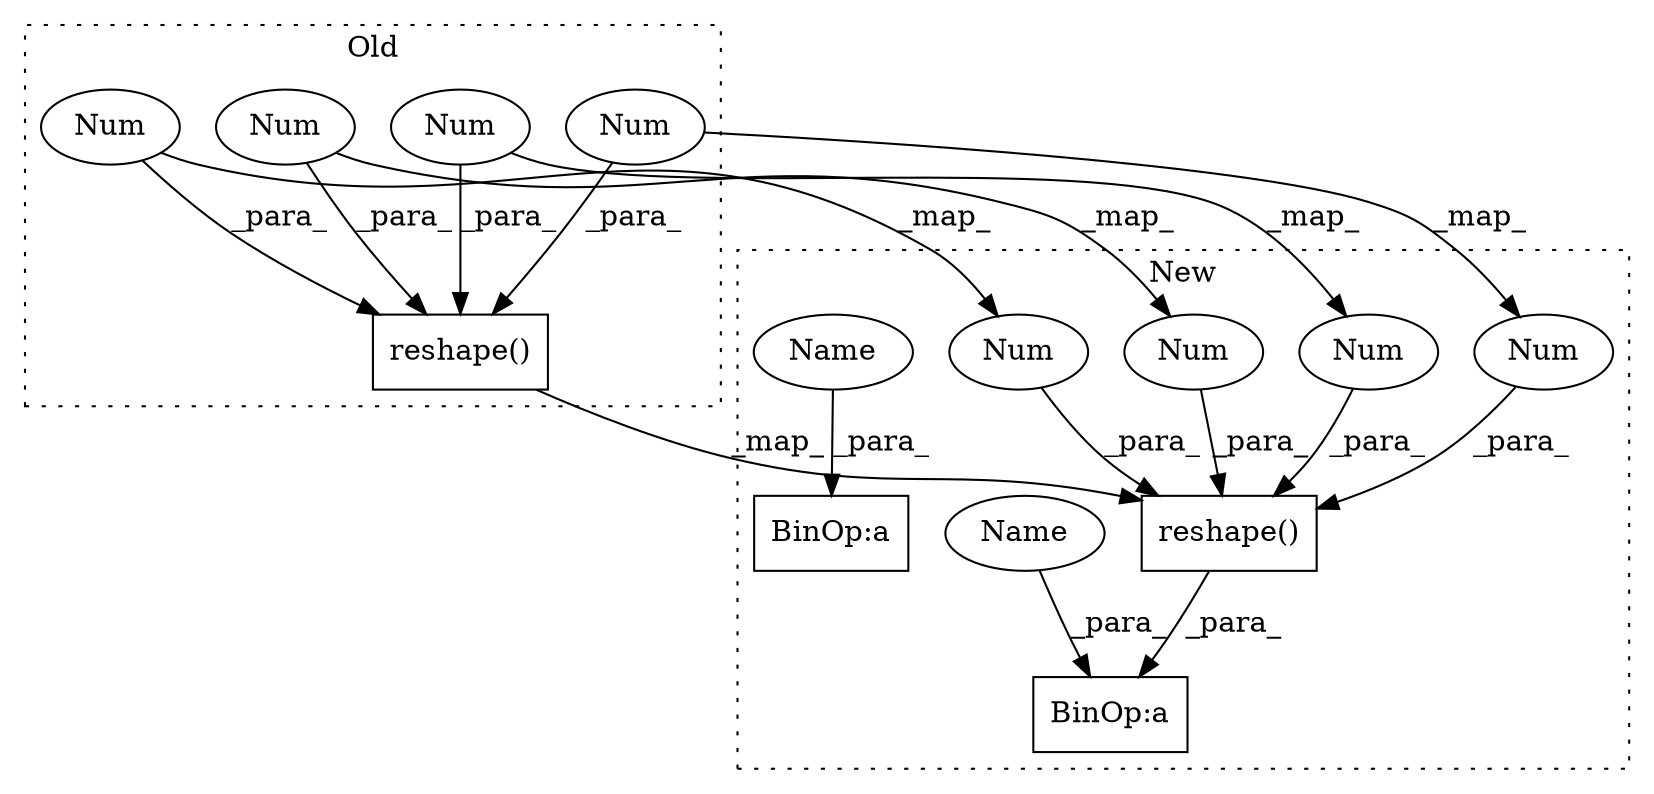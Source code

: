 digraph G {
subgraph cluster0 {
1 [label="reshape()" a="75" s="2504,2533" l="18,1" shape="box"];
4 [label="Num" a="76" s="2522" l="2" shape="ellipse"];
6 [label="Num" a="76" s="2529" l="1" shape="ellipse"];
7 [label="Num" a="76" s="2526" l="1" shape="ellipse"];
9 [label="Num" a="76" s="2532" l="1" shape="ellipse"];
label = "Old";
style="dotted";
}
subgraph cluster1 {
2 [label="reshape()" a="75" s="2575,2604" l="18,1" shape="box"];
3 [label="Num" a="76" s="2593" l="2" shape="ellipse"];
5 [label="Num" a="76" s="2600" l="1" shape="ellipse"];
8 [label="Num" a="76" s="2597" l="1" shape="ellipse"];
10 [label="Num" a="76" s="2603" l="1" shape="ellipse"];
11 [label="BinOp:a" a="82" s="2605" l="3" shape="box"];
12 [label="BinOp:a" a="82" s="2486" l="3" shape="box"];
13 [label="Name" a="87" s="2608" l="3" shape="ellipse"];
14 [label="Name" a="87" s="2489" l="3" shape="ellipse"];
label = "New";
style="dotted";
}
1 -> 2 [label="_map_"];
2 -> 11 [label="_para_"];
3 -> 2 [label="_para_"];
4 -> 3 [label="_map_"];
4 -> 1 [label="_para_"];
5 -> 2 [label="_para_"];
6 -> 5 [label="_map_"];
6 -> 1 [label="_para_"];
7 -> 1 [label="_para_"];
7 -> 8 [label="_map_"];
8 -> 2 [label="_para_"];
9 -> 10 [label="_map_"];
9 -> 1 [label="_para_"];
10 -> 2 [label="_para_"];
13 -> 11 [label="_para_"];
14 -> 12 [label="_para_"];
}